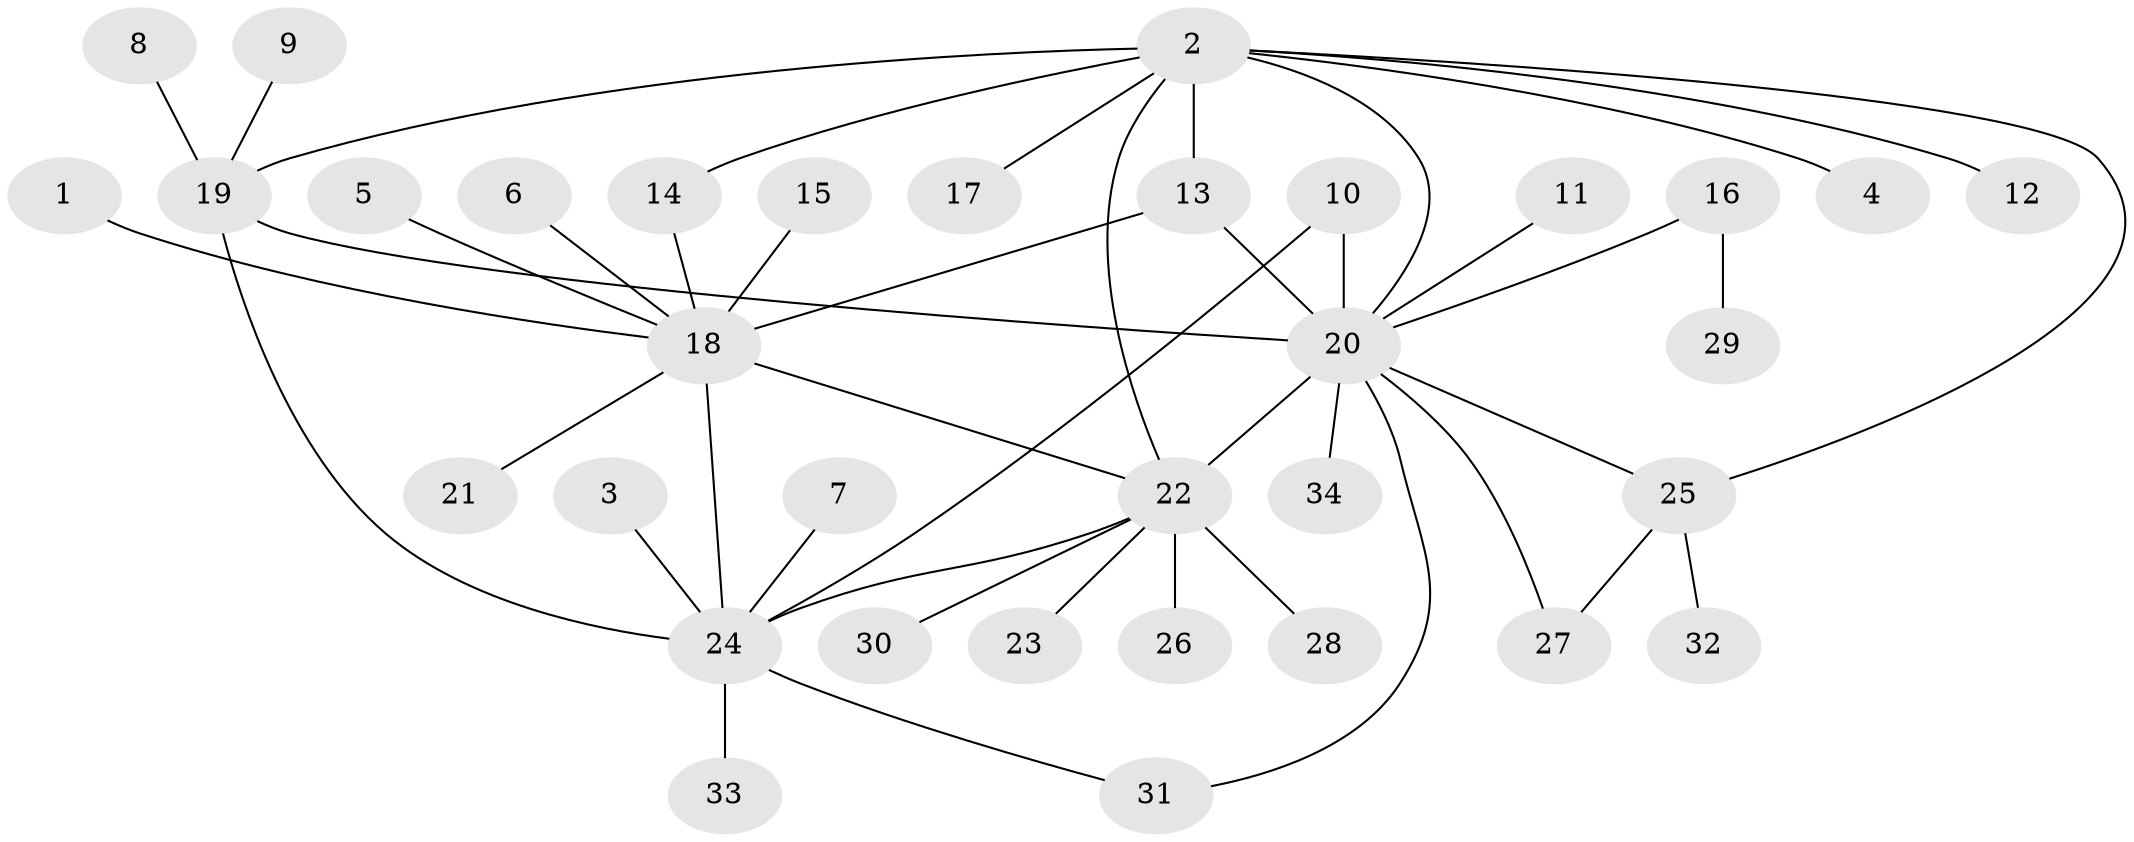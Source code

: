 // original degree distribution, {6: 0.04411764705882353, 5: 0.04411764705882353, 3: 0.07352941176470588, 12: 0.014705882352941176, 2: 0.23529411764705882, 10: 0.014705882352941176, 4: 0.014705882352941176, 7: 0.04411764705882353, 9: 0.014705882352941176, 1: 0.5}
// Generated by graph-tools (version 1.1) at 2025/26/03/09/25 03:26:48]
// undirected, 34 vertices, 44 edges
graph export_dot {
graph [start="1"]
  node [color=gray90,style=filled];
  1;
  2;
  3;
  4;
  5;
  6;
  7;
  8;
  9;
  10;
  11;
  12;
  13;
  14;
  15;
  16;
  17;
  18;
  19;
  20;
  21;
  22;
  23;
  24;
  25;
  26;
  27;
  28;
  29;
  30;
  31;
  32;
  33;
  34;
  1 -- 18 [weight=2.0];
  2 -- 4 [weight=1.0];
  2 -- 12 [weight=1.0];
  2 -- 13 [weight=2.0];
  2 -- 14 [weight=1.0];
  2 -- 17 [weight=1.0];
  2 -- 19 [weight=1.0];
  2 -- 20 [weight=1.0];
  2 -- 22 [weight=1.0];
  2 -- 25 [weight=1.0];
  3 -- 24 [weight=1.0];
  5 -- 18 [weight=1.0];
  6 -- 18 [weight=1.0];
  7 -- 24 [weight=1.0];
  8 -- 19 [weight=1.0];
  9 -- 19 [weight=1.0];
  10 -- 20 [weight=1.0];
  10 -- 24 [weight=1.0];
  11 -- 20 [weight=1.0];
  13 -- 18 [weight=1.0];
  13 -- 20 [weight=1.0];
  14 -- 18 [weight=1.0];
  15 -- 18 [weight=1.0];
  16 -- 20 [weight=1.0];
  16 -- 29 [weight=1.0];
  18 -- 21 [weight=1.0];
  18 -- 22 [weight=3.0];
  18 -- 24 [weight=1.0];
  19 -- 20 [weight=1.0];
  19 -- 24 [weight=2.0];
  20 -- 22 [weight=3.0];
  20 -- 25 [weight=1.0];
  20 -- 27 [weight=1.0];
  20 -- 31 [weight=1.0];
  20 -- 34 [weight=1.0];
  22 -- 23 [weight=1.0];
  22 -- 24 [weight=1.0];
  22 -- 26 [weight=1.0];
  22 -- 28 [weight=1.0];
  22 -- 30 [weight=1.0];
  24 -- 31 [weight=1.0];
  24 -- 33 [weight=1.0];
  25 -- 27 [weight=1.0];
  25 -- 32 [weight=1.0];
}
